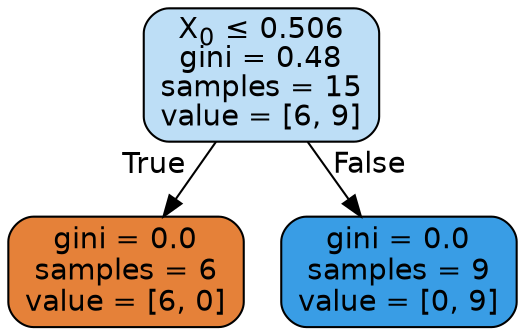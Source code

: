 digraph Tree {
node [shape=box, style="filled, rounded", color="black", fontname="helvetica"] ;
edge [fontname="helvetica"] ;
0 [label=<X<SUB>0</SUB> &le; 0.506<br/>gini = 0.48<br/>samples = 15<br/>value = [6, 9]>, fillcolor="#bddef6"] ;
1 [label=<gini = 0.0<br/>samples = 6<br/>value = [6, 0]>, fillcolor="#e58139"] ;
0 -> 1 [labeldistance=2.5, labelangle=45, headlabel="True"] ;
2 [label=<gini = 0.0<br/>samples = 9<br/>value = [0, 9]>, fillcolor="#399de5"] ;
0 -> 2 [labeldistance=2.5, labelangle=-45, headlabel="False"] ;
}
